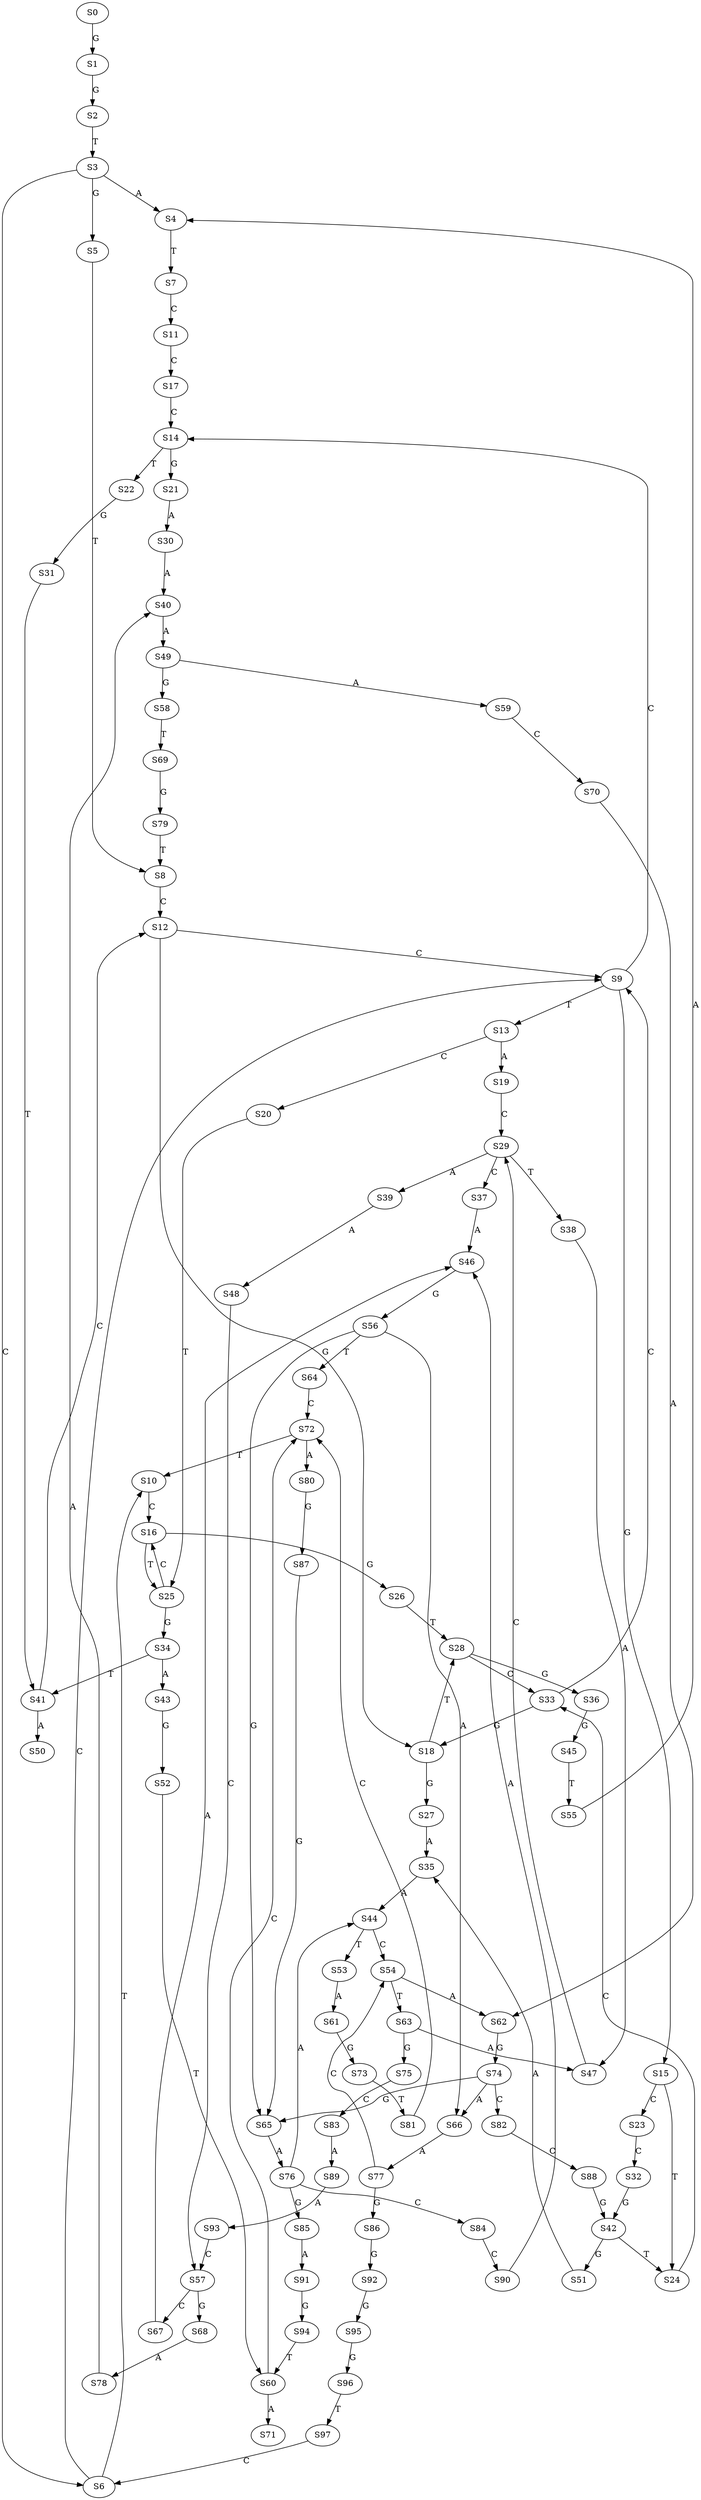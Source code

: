 strict digraph  {
	S0 -> S1 [ label = G ];
	S1 -> S2 [ label = G ];
	S2 -> S3 [ label = T ];
	S3 -> S4 [ label = A ];
	S3 -> S5 [ label = G ];
	S3 -> S6 [ label = C ];
	S4 -> S7 [ label = T ];
	S5 -> S8 [ label = T ];
	S6 -> S9 [ label = C ];
	S6 -> S10 [ label = T ];
	S7 -> S11 [ label = C ];
	S8 -> S12 [ label = C ];
	S9 -> S13 [ label = T ];
	S9 -> S14 [ label = C ];
	S9 -> S15 [ label = G ];
	S10 -> S16 [ label = C ];
	S11 -> S17 [ label = C ];
	S12 -> S18 [ label = G ];
	S12 -> S9 [ label = C ];
	S13 -> S19 [ label = A ];
	S13 -> S20 [ label = C ];
	S14 -> S21 [ label = G ];
	S14 -> S22 [ label = T ];
	S15 -> S23 [ label = C ];
	S15 -> S24 [ label = T ];
	S16 -> S25 [ label = T ];
	S16 -> S26 [ label = G ];
	S17 -> S14 [ label = C ];
	S18 -> S27 [ label = G ];
	S18 -> S28 [ label = T ];
	S19 -> S29 [ label = C ];
	S20 -> S25 [ label = T ];
	S21 -> S30 [ label = A ];
	S22 -> S31 [ label = G ];
	S23 -> S32 [ label = C ];
	S24 -> S33 [ label = C ];
	S25 -> S34 [ label = G ];
	S25 -> S16 [ label = C ];
	S26 -> S28 [ label = T ];
	S27 -> S35 [ label = A ];
	S28 -> S33 [ label = C ];
	S28 -> S36 [ label = G ];
	S29 -> S37 [ label = C ];
	S29 -> S38 [ label = T ];
	S29 -> S39 [ label = A ];
	S30 -> S40 [ label = A ];
	S31 -> S41 [ label = T ];
	S32 -> S42 [ label = G ];
	S33 -> S18 [ label = G ];
	S33 -> S9 [ label = C ];
	S34 -> S43 [ label = A ];
	S34 -> S41 [ label = T ];
	S35 -> S44 [ label = A ];
	S36 -> S45 [ label = G ];
	S37 -> S46 [ label = A ];
	S38 -> S47 [ label = A ];
	S39 -> S48 [ label = A ];
	S40 -> S49 [ label = A ];
	S41 -> S50 [ label = A ];
	S41 -> S12 [ label = C ];
	S42 -> S24 [ label = T ];
	S42 -> S51 [ label = G ];
	S43 -> S52 [ label = G ];
	S44 -> S53 [ label = T ];
	S44 -> S54 [ label = C ];
	S45 -> S55 [ label = T ];
	S46 -> S56 [ label = G ];
	S47 -> S29 [ label = C ];
	S48 -> S57 [ label = C ];
	S49 -> S58 [ label = G ];
	S49 -> S59 [ label = A ];
	S51 -> S35 [ label = A ];
	S52 -> S60 [ label = T ];
	S53 -> S61 [ label = A ];
	S54 -> S62 [ label = A ];
	S54 -> S63 [ label = T ];
	S55 -> S4 [ label = A ];
	S56 -> S64 [ label = T ];
	S56 -> S65 [ label = G ];
	S56 -> S66 [ label = A ];
	S57 -> S67 [ label = C ];
	S57 -> S68 [ label = G ];
	S58 -> S69 [ label = T ];
	S59 -> S70 [ label = C ];
	S60 -> S71 [ label = A ];
	S60 -> S72 [ label = C ];
	S61 -> S73 [ label = G ];
	S62 -> S74 [ label = G ];
	S63 -> S75 [ label = G ];
	S63 -> S47 [ label = A ];
	S64 -> S72 [ label = C ];
	S65 -> S76 [ label = A ];
	S66 -> S77 [ label = A ];
	S67 -> S46 [ label = A ];
	S68 -> S78 [ label = A ];
	S69 -> S79 [ label = G ];
	S70 -> S62 [ label = A ];
	S72 -> S10 [ label = T ];
	S72 -> S80 [ label = A ];
	S73 -> S81 [ label = T ];
	S74 -> S65 [ label = G ];
	S74 -> S82 [ label = C ];
	S74 -> S66 [ label = A ];
	S75 -> S83 [ label = C ];
	S76 -> S44 [ label = A ];
	S76 -> S84 [ label = C ];
	S76 -> S85 [ label = G ];
	S77 -> S54 [ label = C ];
	S77 -> S86 [ label = G ];
	S78 -> S40 [ label = A ];
	S79 -> S8 [ label = T ];
	S80 -> S87 [ label = G ];
	S81 -> S72 [ label = C ];
	S82 -> S88 [ label = C ];
	S83 -> S89 [ label = A ];
	S84 -> S90 [ label = C ];
	S85 -> S91 [ label = A ];
	S86 -> S92 [ label = G ];
	S87 -> S65 [ label = G ];
	S88 -> S42 [ label = G ];
	S89 -> S93 [ label = A ];
	S90 -> S46 [ label = A ];
	S91 -> S94 [ label = G ];
	S92 -> S95 [ label = G ];
	S93 -> S57 [ label = C ];
	S94 -> S60 [ label = T ];
	S95 -> S96 [ label = G ];
	S96 -> S97 [ label = T ];
	S97 -> S6 [ label = C ];
}
